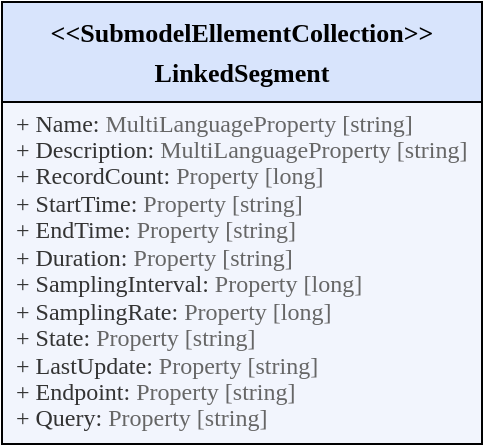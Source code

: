 <mxfile version="27.0.9">
  <diagram name="Seite-1" id="vGBwzLZIg6hZzlx329QO">
    <mxGraphModel dx="815" dy="481" grid="1" gridSize="10" guides="1" tooltips="1" connect="1" arrows="1" fold="1" page="1" pageScale="1" pageWidth="827" pageHeight="1169" math="0" shadow="0">
      <root>
        <mxCell id="0" />
        <mxCell id="1" parent="0" />
        <mxCell id="GxNOZXjlHH1W95P_12yy-1" value="" style="rounded=0;whiteSpace=wrap;html=1;fillColor=#D8E4FC;" parent="1" vertex="1">
          <mxGeometry x="350" y="300" width="240" height="50" as="geometry" />
        </mxCell>
        <mxCell id="GxNOZXjlHH1W95P_12yy-2" value="&lt;font style=&quot;font-size: 13px;&quot; face=&quot;Times New Roman&quot;&gt;&lt;b style=&quot;&quot;&gt;&amp;lt;&amp;lt;SubmodelEllementCollection&amp;gt;&amp;gt;&lt;/b&gt;&lt;/font&gt;" style="text;html=1;align=center;verticalAlign=middle;whiteSpace=wrap;rounded=0;" parent="1" vertex="1">
          <mxGeometry x="381" y="300" width="178" height="30" as="geometry" />
        </mxCell>
        <mxCell id="GxNOZXjlHH1W95P_12yy-4" value="" style="rounded=0;whiteSpace=wrap;html=1;fillColor=#F2F5FD;" parent="1" vertex="1">
          <mxGeometry x="350" y="350" width="240" height="171" as="geometry" />
        </mxCell>
        <mxCell id="GxNOZXjlHH1W95P_12yy-5" value="&lt;font face=&quot;Times New Roman&quot; style=&quot;color: rgb(51, 51, 51);&quot;&gt;+ Name:&lt;/font&gt;&lt;font face=&quot;Times New Roman&quot; style=&quot;color: rgb(102, 102, 102);&quot;&gt; MultiLanguageProperty [string]&lt;/font&gt;" style="text;html=1;align=left;verticalAlign=middle;whiteSpace=wrap;rounded=0;" parent="1" vertex="1">
          <mxGeometry x="355" y="354.5" width="205" height="12.5" as="geometry" />
        </mxCell>
        <mxCell id="GxNOZXjlHH1W95P_12yy-6" value="&lt;font style=&quot;color: rgb(51, 51, 51);&quot; face=&quot;Times New Roman&quot;&gt;+ Description:&lt;/font&gt;&lt;font style=&quot;color: rgb(102, 102, 102);&quot; face=&quot;Times New Roman&quot;&gt; MultiLanguageProperty [string]&lt;/font&gt;" style="text;html=1;align=left;verticalAlign=middle;whiteSpace=wrap;rounded=0;" parent="1" vertex="1">
          <mxGeometry x="355" y="367" width="235" height="13.5" as="geometry" />
        </mxCell>
        <mxCell id="GxNOZXjlHH1W95P_12yy-7" value="&lt;font style=&quot;color: rgb(51, 51, 51);&quot; face=&quot;Times New Roman&quot;&gt;+ RecordCount:&lt;/font&gt;&lt;font style=&quot;color: rgb(102, 102, 102);&quot; face=&quot;Times New Roman&quot;&gt; Property [long]&lt;/font&gt;" style="text;html=1;align=left;verticalAlign=middle;whiteSpace=wrap;rounded=0;" parent="1" vertex="1">
          <mxGeometry x="355" y="380.5" width="205" height="13.5" as="geometry" />
        </mxCell>
        <mxCell id="GxNOZXjlHH1W95P_12yy-8" value="&lt;font style=&quot;color: rgb(51, 51, 51);&quot; face=&quot;Times New Roman&quot;&gt;+ StartTime:&lt;/font&gt;&lt;font style=&quot;color: rgb(102, 102, 102);&quot; face=&quot;Times New Roman&quot;&gt;&amp;nbsp;&lt;/font&gt;&lt;span style=&quot;color: rgb(102, 102, 102); font-family: &amp;quot;Times New Roman&amp;quot;;&quot;&gt;Property [string]&lt;/span&gt;" style="text;html=1;align=left;verticalAlign=middle;whiteSpace=wrap;rounded=0;" parent="1" vertex="1">
          <mxGeometry x="355" y="394" width="215" height="13.5" as="geometry" />
        </mxCell>
        <mxCell id="GxNOZXjlHH1W95P_12yy-9" value="&lt;font style=&quot;color: rgb(51, 51, 51);&quot; face=&quot;Times New Roman&quot;&gt;+ EndTime:&lt;/font&gt;&lt;font style=&quot;color: rgb(102, 102, 102);&quot; face=&quot;Times New Roman&quot;&gt;&amp;nbsp;&lt;/font&gt;&lt;span style=&quot;color: rgb(102, 102, 102); font-family: &amp;quot;Times New Roman&amp;quot;;&quot;&gt;Property [string]&lt;/span&gt;" style="text;html=1;align=left;verticalAlign=middle;whiteSpace=wrap;rounded=0;" parent="1" vertex="1">
          <mxGeometry x="355" y="407.5" width="215" height="13.5" as="geometry" />
        </mxCell>
        <mxCell id="GxNOZXjlHH1W95P_12yy-10" value="&lt;font style=&quot;color: rgb(51, 51, 51);&quot; face=&quot;Times New Roman&quot;&gt;+ Duration:&lt;/font&gt;&lt;font style=&quot;color: rgb(102, 102, 102);&quot; face=&quot;Times New Roman&quot;&gt;&amp;nbsp;&lt;/font&gt;&lt;span style=&quot;color: rgb(102, 102, 102); font-family: &amp;quot;Times New Roman&amp;quot;;&quot;&gt;Property [string]&lt;/span&gt;" style="text;html=1;align=left;verticalAlign=middle;whiteSpace=wrap;rounded=0;" parent="1" vertex="1">
          <mxGeometry x="355" y="421" width="215" height="13.5" as="geometry" />
        </mxCell>
        <mxCell id="GxNOZXjlHH1W95P_12yy-11" value="&lt;font style=&quot;color: rgb(51, 51, 51);&quot; face=&quot;Times New Roman&quot;&gt;+ SamplingInterval:&lt;/font&gt;&lt;font style=&quot;color: rgb(102, 102, 102);&quot; face=&quot;Times New Roman&quot;&gt;&amp;nbsp;&lt;/font&gt;&lt;span style=&quot;color: rgb(102, 102, 102); font-family: &amp;quot;Times New Roman&amp;quot;;&quot;&gt;Property [long]&lt;/span&gt;" style="text;html=1;align=left;verticalAlign=middle;whiteSpace=wrap;rounded=0;" parent="1" vertex="1">
          <mxGeometry x="355" y="434.5" width="205" height="13.5" as="geometry" />
        </mxCell>
        <mxCell id="GxNOZXjlHH1W95P_12yy-12" value="&lt;font style=&quot;color: rgb(51, 51, 51);&quot; face=&quot;Times New Roman&quot;&gt;+ SamplingRate:&lt;/font&gt;&lt;font style=&quot;color: rgb(102, 102, 102);&quot; face=&quot;Times New Roman&quot;&gt; Property [long]&amp;nbsp;&lt;/font&gt;" style="text;html=1;align=left;verticalAlign=middle;whiteSpace=wrap;rounded=0;" parent="1" vertex="1">
          <mxGeometry x="355" y="448" width="205" height="13.5" as="geometry" />
        </mxCell>
        <mxCell id="GxNOZXjlHH1W95P_12yy-13" value="&lt;font style=&quot;color: rgb(51, 51, 51);&quot; face=&quot;Times New Roman&quot;&gt;+ State:&lt;/font&gt;&lt;font style=&quot;color: rgb(102, 102, 102);&quot; face=&quot;Times New Roman&quot;&gt;&amp;nbsp;&lt;/font&gt;&lt;span style=&quot;color: rgb(102, 102, 102); font-family: &amp;quot;Times New Roman&amp;quot;;&quot;&gt;Property [string]&lt;/span&gt;" style="text;html=1;align=left;verticalAlign=middle;whiteSpace=wrap;rounded=0;" parent="1" vertex="1">
          <mxGeometry x="355" y="461.5" width="225" height="13.5" as="geometry" />
        </mxCell>
        <mxCell id="GxNOZXjlHH1W95P_12yy-14" value="&lt;font style=&quot;color: rgb(51, 51, 51);&quot; face=&quot;Times New Roman&quot;&gt;+ LastUpdate:&lt;/font&gt;&lt;font style=&quot;color: rgb(102, 102, 102);&quot; face=&quot;Times New Roman&quot;&gt;&amp;nbsp;&lt;/font&gt;&lt;span style=&quot;color: rgb(102, 102, 102); font-family: &amp;quot;Times New Roman&amp;quot;;&quot;&gt;Property [string]&lt;/span&gt;" style="text;html=1;align=left;verticalAlign=middle;whiteSpace=wrap;rounded=0;" parent="1" vertex="1">
          <mxGeometry x="355" y="475" width="215" height="13.5" as="geometry" />
        </mxCell>
        <mxCell id="GxNOZXjlHH1W95P_12yy-15" value="&lt;font style=&quot;color: rgb(51, 51, 51);&quot; face=&quot;Times New Roman&quot;&gt;+ Endpoint:&lt;/font&gt;&lt;font style=&quot;color: rgb(102, 102, 102);&quot; face=&quot;Times New Roman&quot;&gt;&amp;nbsp;&lt;/font&gt;&lt;span style=&quot;color: rgb(102, 102, 102); font-family: &amp;quot;Times New Roman&amp;quot;;&quot;&gt;Property [string]&lt;/span&gt;" style="text;html=1;align=left;verticalAlign=middle;whiteSpace=wrap;rounded=0;" parent="1" vertex="1">
          <mxGeometry x="355" y="488.5" width="205" height="13.5" as="geometry" />
        </mxCell>
        <mxCell id="GxNOZXjlHH1W95P_12yy-16" value="&lt;font style=&quot;color: rgb(51, 51, 51);&quot; face=&quot;Times New Roman&quot;&gt;+ Query:&lt;/font&gt;&lt;font style=&quot;color: rgb(102, 102, 102);&quot; face=&quot;Times New Roman&quot;&gt;&amp;nbsp;&lt;/font&gt;&lt;span style=&quot;color: rgb(102, 102, 102); font-family: &amp;quot;Times New Roman&amp;quot;;&quot;&gt;Property [string]&lt;/span&gt;" style="text;html=1;align=left;verticalAlign=middle;whiteSpace=wrap;rounded=0;" parent="1" vertex="1">
          <mxGeometry x="355" y="501.5" width="185" height="13.5" as="geometry" />
        </mxCell>
        <mxCell id="GxNOZXjlHH1W95P_12yy-17" value="&lt;b&gt;&lt;font style=&quot;font-size: 13px;&quot; face=&quot;Times New Roman&quot;&gt;LinkedSegment&lt;/font&gt;&lt;/b&gt;" style="text;html=1;align=center;verticalAlign=middle;whiteSpace=wrap;rounded=0;" parent="1" vertex="1">
          <mxGeometry x="381" y="320" width="178" height="30" as="geometry" />
        </mxCell>
      </root>
    </mxGraphModel>
  </diagram>
</mxfile>
